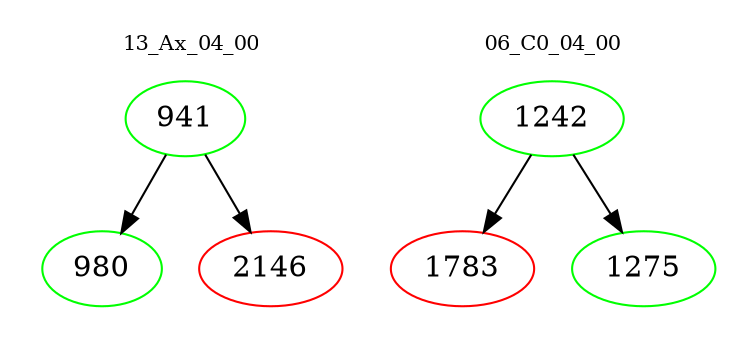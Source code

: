 digraph{
subgraph cluster_0 {
color = white
label = "13_Ax_04_00";
fontsize=10;
T0_941 [label="941", color="green"]
T0_941 -> T0_980 [color="black"]
T0_980 [label="980", color="green"]
T0_941 -> T0_2146 [color="black"]
T0_2146 [label="2146", color="red"]
}
subgraph cluster_1 {
color = white
label = "06_C0_04_00";
fontsize=10;
T1_1242 [label="1242", color="green"]
T1_1242 -> T1_1783 [color="black"]
T1_1783 [label="1783", color="red"]
T1_1242 -> T1_1275 [color="black"]
T1_1275 [label="1275", color="green"]
}
}
